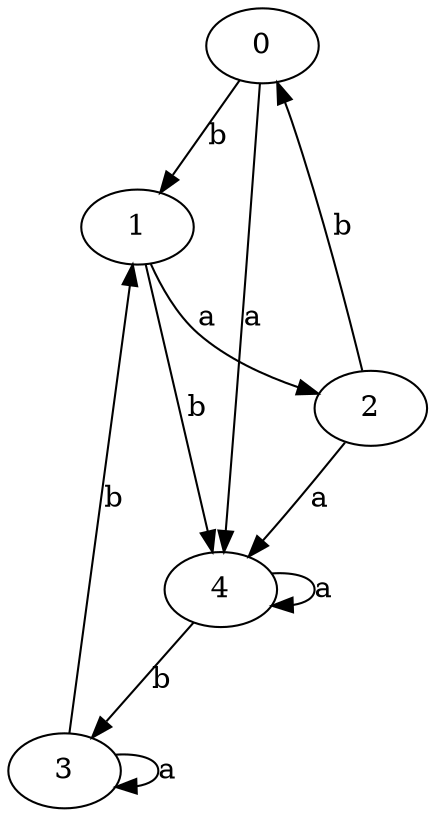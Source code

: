 digraph {
 ranksep=0.5;
 d2tdocpreamble = "\usetikzlibrary{automata}";
 d2tfigpreamble = "\tikzstyle{every state}= [ draw=blue!50,very thick,fill=blue!20]  \tikzstyle{auto}= [fill=white]";
 node [style="state"];
 edge [lblstyle="auto",topath="bend right", len=4  ]
  "0" [label="0",];
  "1" [label="1",];
  "2" [label="2",];
  "3" [label="3",style = "state, initial, accepting"];
  "4" [label="4",];
  "0" -> "1" [label="b"];
  "0" -> "4" [label="a"];
  "1" -> "2" [label="a"];
  "1" -> "4" [label="b"];
  "2" -> "0" [label="b"];
  "2" -> "4" [label="a"];
  "3" -> "1" [label="b"];
  "3" -> "3" [label="a",topath="loop above"];
  "4" -> "3" [label="b"];
  "4" -> "4" [label="a",topath="loop above"];
}